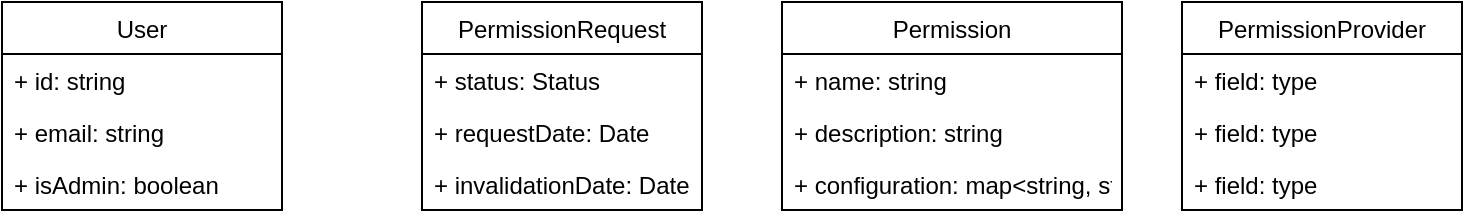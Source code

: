 <mxfile version="20.6.2"><diagram id="E8cvq_vo8oyoObPOEETJ" name="Page-1"><mxGraphModel dx="1352" dy="764" grid="1" gridSize="10" guides="1" tooltips="1" connect="1" arrows="1" fold="1" page="1" pageScale="1" pageWidth="850" pageHeight="1100" math="0" shadow="0"><root><mxCell id="0"/><mxCell id="1" parent="0"/><mxCell id="87ot4HeccSJDi0hqq5sU-1" value="User" style="swimlane;fontStyle=0;childLayout=stackLayout;horizontal=1;startSize=26;fillColor=none;horizontalStack=0;resizeParent=1;resizeParentMax=0;resizeLast=0;collapsible=1;marginBottom=0;" vertex="1" parent="1"><mxGeometry x="70" y="160" width="140" height="104" as="geometry"/></mxCell><mxCell id="87ot4HeccSJDi0hqq5sU-2" value="+ id: string" style="text;strokeColor=none;fillColor=none;align=left;verticalAlign=top;spacingLeft=4;spacingRight=4;overflow=hidden;rotatable=0;points=[[0,0.5],[1,0.5]];portConstraint=eastwest;" vertex="1" parent="87ot4HeccSJDi0hqq5sU-1"><mxGeometry y="26" width="140" height="26" as="geometry"/></mxCell><mxCell id="87ot4HeccSJDi0hqq5sU-3" value="+ email: string" style="text;strokeColor=none;fillColor=none;align=left;verticalAlign=top;spacingLeft=4;spacingRight=4;overflow=hidden;rotatable=0;points=[[0,0.5],[1,0.5]];portConstraint=eastwest;" vertex="1" parent="87ot4HeccSJDi0hqq5sU-1"><mxGeometry y="52" width="140" height="26" as="geometry"/></mxCell><mxCell id="87ot4HeccSJDi0hqq5sU-4" value="+ isAdmin: boolean" style="text;strokeColor=none;fillColor=none;align=left;verticalAlign=top;spacingLeft=4;spacingRight=4;overflow=hidden;rotatable=0;points=[[0,0.5],[1,0.5]];portConstraint=eastwest;" vertex="1" parent="87ot4HeccSJDi0hqq5sU-1"><mxGeometry y="78" width="140" height="26" as="geometry"/></mxCell><mxCell id="87ot4HeccSJDi0hqq5sU-5" value="Permission" style="swimlane;fontStyle=0;childLayout=stackLayout;horizontal=1;startSize=26;fillColor=none;horizontalStack=0;resizeParent=1;resizeParentMax=0;resizeLast=0;collapsible=1;marginBottom=0;" vertex="1" parent="1"><mxGeometry x="460" y="160" width="170" height="104" as="geometry"/></mxCell><mxCell id="87ot4HeccSJDi0hqq5sU-6" value="+ name: string" style="text;strokeColor=none;fillColor=none;align=left;verticalAlign=top;spacingLeft=4;spacingRight=4;overflow=hidden;rotatable=0;points=[[0,0.5],[1,0.5]];portConstraint=eastwest;" vertex="1" parent="87ot4HeccSJDi0hqq5sU-5"><mxGeometry y="26" width="170" height="26" as="geometry"/></mxCell><mxCell id="87ot4HeccSJDi0hqq5sU-7" value="+ description: string" style="text;strokeColor=none;fillColor=none;align=left;verticalAlign=top;spacingLeft=4;spacingRight=4;overflow=hidden;rotatable=0;points=[[0,0.5],[1,0.5]];portConstraint=eastwest;" vertex="1" parent="87ot4HeccSJDi0hqq5sU-5"><mxGeometry y="52" width="170" height="26" as="geometry"/></mxCell><mxCell id="87ot4HeccSJDi0hqq5sU-8" value="+ configuration: map&lt;string, string&gt;" style="text;strokeColor=none;fillColor=none;align=left;verticalAlign=top;spacingLeft=4;spacingRight=4;overflow=hidden;rotatable=0;points=[[0,0.5],[1,0.5]];portConstraint=eastwest;" vertex="1" parent="87ot4HeccSJDi0hqq5sU-5"><mxGeometry y="78" width="170" height="26" as="geometry"/></mxCell><mxCell id="87ot4HeccSJDi0hqq5sU-9" value="PermissionProvider" style="swimlane;fontStyle=0;childLayout=stackLayout;horizontal=1;startSize=26;fillColor=none;horizontalStack=0;resizeParent=1;resizeParentMax=0;resizeLast=0;collapsible=1;marginBottom=0;" vertex="1" parent="1"><mxGeometry x="660" y="160" width="140" height="104" as="geometry"/></mxCell><mxCell id="87ot4HeccSJDi0hqq5sU-10" value="+ field: type" style="text;strokeColor=none;fillColor=none;align=left;verticalAlign=top;spacingLeft=4;spacingRight=4;overflow=hidden;rotatable=0;points=[[0,0.5],[1,0.5]];portConstraint=eastwest;" vertex="1" parent="87ot4HeccSJDi0hqq5sU-9"><mxGeometry y="26" width="140" height="26" as="geometry"/></mxCell><mxCell id="87ot4HeccSJDi0hqq5sU-11" value="+ field: type" style="text;strokeColor=none;fillColor=none;align=left;verticalAlign=top;spacingLeft=4;spacingRight=4;overflow=hidden;rotatable=0;points=[[0,0.5],[1,0.5]];portConstraint=eastwest;" vertex="1" parent="87ot4HeccSJDi0hqq5sU-9"><mxGeometry y="52" width="140" height="26" as="geometry"/></mxCell><mxCell id="87ot4HeccSJDi0hqq5sU-12" value="+ field: type" style="text;strokeColor=none;fillColor=none;align=left;verticalAlign=top;spacingLeft=4;spacingRight=4;overflow=hidden;rotatable=0;points=[[0,0.5],[1,0.5]];portConstraint=eastwest;" vertex="1" parent="87ot4HeccSJDi0hqq5sU-9"><mxGeometry y="78" width="140" height="26" as="geometry"/></mxCell><mxCell id="87ot4HeccSJDi0hqq5sU-13" value="PermissionRequest" style="swimlane;fontStyle=0;childLayout=stackLayout;horizontal=1;startSize=26;fillColor=none;horizontalStack=0;resizeParent=1;resizeParentMax=0;resizeLast=0;collapsible=1;marginBottom=0;" vertex="1" parent="1"><mxGeometry x="280" y="160" width="140" height="104" as="geometry"/></mxCell><mxCell id="87ot4HeccSJDi0hqq5sU-14" value="+ status: Status" style="text;strokeColor=none;fillColor=none;align=left;verticalAlign=top;spacingLeft=4;spacingRight=4;overflow=hidden;rotatable=0;points=[[0,0.5],[1,0.5]];portConstraint=eastwest;" vertex="1" parent="87ot4HeccSJDi0hqq5sU-13"><mxGeometry y="26" width="140" height="26" as="geometry"/></mxCell><mxCell id="87ot4HeccSJDi0hqq5sU-15" value="+ requestDate: Date" style="text;strokeColor=none;fillColor=none;align=left;verticalAlign=top;spacingLeft=4;spacingRight=4;overflow=hidden;rotatable=0;points=[[0,0.5],[1,0.5]];portConstraint=eastwest;" vertex="1" parent="87ot4HeccSJDi0hqq5sU-13"><mxGeometry y="52" width="140" height="26" as="geometry"/></mxCell><mxCell id="87ot4HeccSJDi0hqq5sU-16" value="+ invalidationDate: Date" style="text;strokeColor=none;fillColor=none;align=left;verticalAlign=top;spacingLeft=4;spacingRight=4;overflow=hidden;rotatable=0;points=[[0,0.5],[1,0.5]];portConstraint=eastwest;" vertex="1" parent="87ot4HeccSJDi0hqq5sU-13"><mxGeometry y="78" width="140" height="26" as="geometry"/></mxCell></root></mxGraphModel></diagram></mxfile>